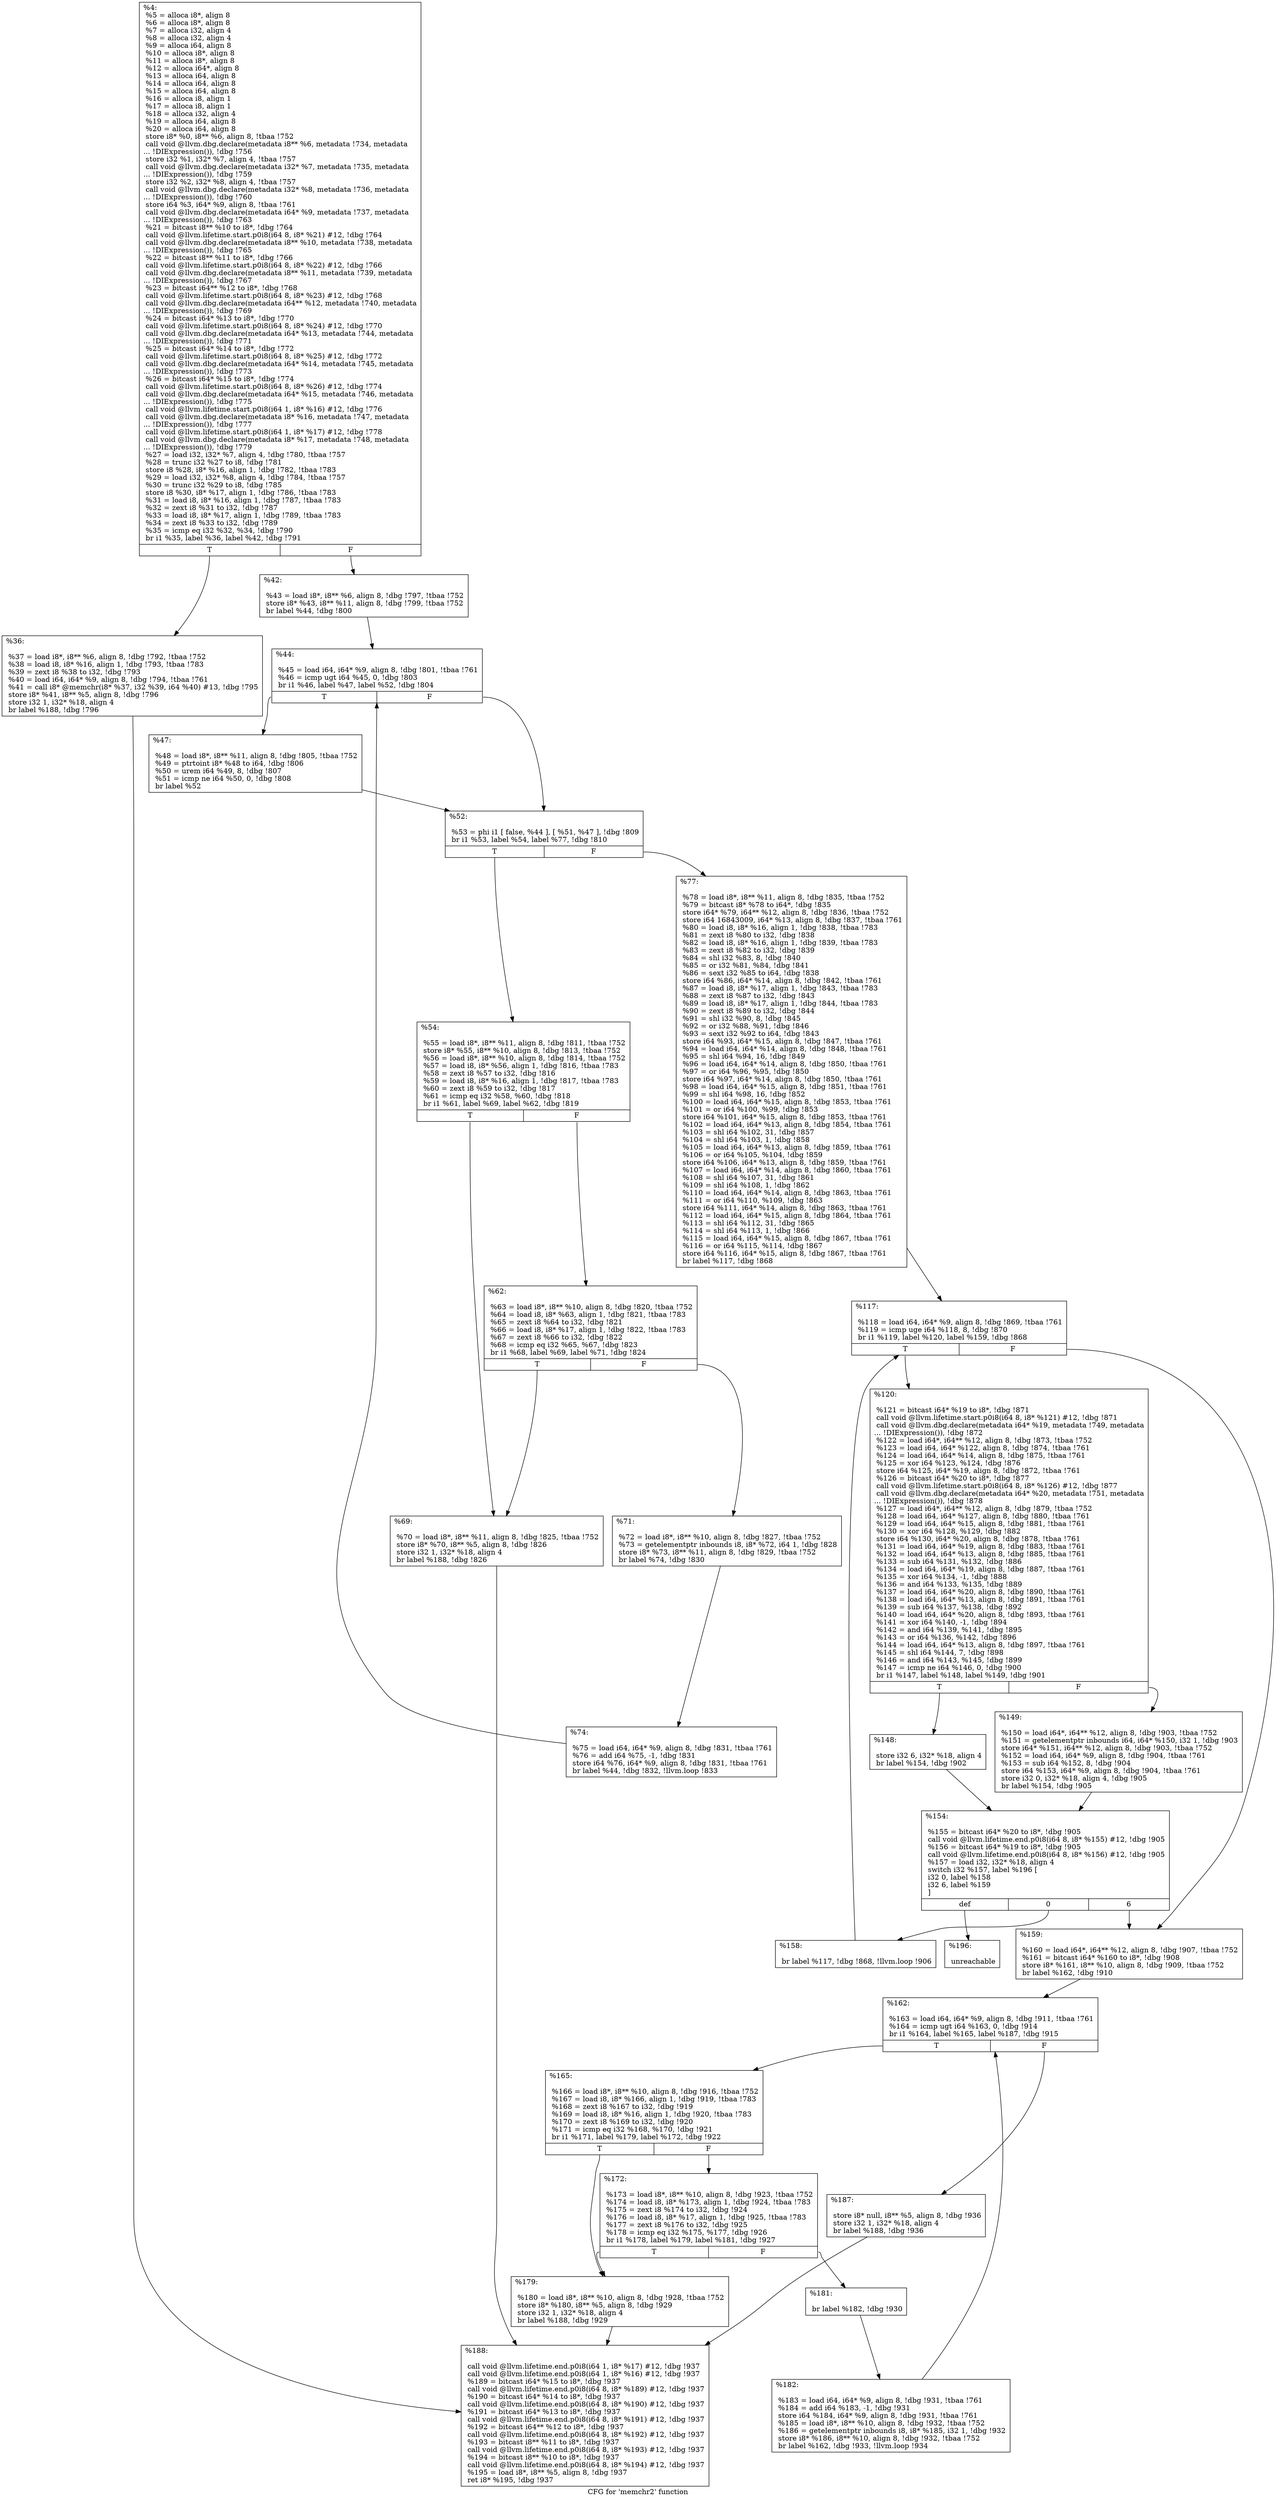 digraph "CFG for 'memchr2' function" {
	label="CFG for 'memchr2' function";

	Node0x24f7870 [shape=record,label="{%4:\l  %5 = alloca i8*, align 8\l  %6 = alloca i8*, align 8\l  %7 = alloca i32, align 4\l  %8 = alloca i32, align 4\l  %9 = alloca i64, align 8\l  %10 = alloca i8*, align 8\l  %11 = alloca i8*, align 8\l  %12 = alloca i64*, align 8\l  %13 = alloca i64, align 8\l  %14 = alloca i64, align 8\l  %15 = alloca i64, align 8\l  %16 = alloca i8, align 1\l  %17 = alloca i8, align 1\l  %18 = alloca i32, align 4\l  %19 = alloca i64, align 8\l  %20 = alloca i64, align 8\l  store i8* %0, i8** %6, align 8, !tbaa !752\l  call void @llvm.dbg.declare(metadata i8** %6, metadata !734, metadata\l... !DIExpression()), !dbg !756\l  store i32 %1, i32* %7, align 4, !tbaa !757\l  call void @llvm.dbg.declare(metadata i32* %7, metadata !735, metadata\l... !DIExpression()), !dbg !759\l  store i32 %2, i32* %8, align 4, !tbaa !757\l  call void @llvm.dbg.declare(metadata i32* %8, metadata !736, metadata\l... !DIExpression()), !dbg !760\l  store i64 %3, i64* %9, align 8, !tbaa !761\l  call void @llvm.dbg.declare(metadata i64* %9, metadata !737, metadata\l... !DIExpression()), !dbg !763\l  %21 = bitcast i8** %10 to i8*, !dbg !764\l  call void @llvm.lifetime.start.p0i8(i64 8, i8* %21) #12, !dbg !764\l  call void @llvm.dbg.declare(metadata i8** %10, metadata !738, metadata\l... !DIExpression()), !dbg !765\l  %22 = bitcast i8** %11 to i8*, !dbg !766\l  call void @llvm.lifetime.start.p0i8(i64 8, i8* %22) #12, !dbg !766\l  call void @llvm.dbg.declare(metadata i8** %11, metadata !739, metadata\l... !DIExpression()), !dbg !767\l  %23 = bitcast i64** %12 to i8*, !dbg !768\l  call void @llvm.lifetime.start.p0i8(i64 8, i8* %23) #12, !dbg !768\l  call void @llvm.dbg.declare(metadata i64** %12, metadata !740, metadata\l... !DIExpression()), !dbg !769\l  %24 = bitcast i64* %13 to i8*, !dbg !770\l  call void @llvm.lifetime.start.p0i8(i64 8, i8* %24) #12, !dbg !770\l  call void @llvm.dbg.declare(metadata i64* %13, metadata !744, metadata\l... !DIExpression()), !dbg !771\l  %25 = bitcast i64* %14 to i8*, !dbg !772\l  call void @llvm.lifetime.start.p0i8(i64 8, i8* %25) #12, !dbg !772\l  call void @llvm.dbg.declare(metadata i64* %14, metadata !745, metadata\l... !DIExpression()), !dbg !773\l  %26 = bitcast i64* %15 to i8*, !dbg !774\l  call void @llvm.lifetime.start.p0i8(i64 8, i8* %26) #12, !dbg !774\l  call void @llvm.dbg.declare(metadata i64* %15, metadata !746, metadata\l... !DIExpression()), !dbg !775\l  call void @llvm.lifetime.start.p0i8(i64 1, i8* %16) #12, !dbg !776\l  call void @llvm.dbg.declare(metadata i8* %16, metadata !747, metadata\l... !DIExpression()), !dbg !777\l  call void @llvm.lifetime.start.p0i8(i64 1, i8* %17) #12, !dbg !778\l  call void @llvm.dbg.declare(metadata i8* %17, metadata !748, metadata\l... !DIExpression()), !dbg !779\l  %27 = load i32, i32* %7, align 4, !dbg !780, !tbaa !757\l  %28 = trunc i32 %27 to i8, !dbg !781\l  store i8 %28, i8* %16, align 1, !dbg !782, !tbaa !783\l  %29 = load i32, i32* %8, align 4, !dbg !784, !tbaa !757\l  %30 = trunc i32 %29 to i8, !dbg !785\l  store i8 %30, i8* %17, align 1, !dbg !786, !tbaa !783\l  %31 = load i8, i8* %16, align 1, !dbg !787, !tbaa !783\l  %32 = zext i8 %31 to i32, !dbg !787\l  %33 = load i8, i8* %17, align 1, !dbg !789, !tbaa !783\l  %34 = zext i8 %33 to i32, !dbg !789\l  %35 = icmp eq i32 %32, %34, !dbg !790\l  br i1 %35, label %36, label %42, !dbg !791\l|{<s0>T|<s1>F}}"];
	Node0x24f7870:s0 -> Node0x24f7970;
	Node0x24f7870:s1 -> Node0x24f79c0;
	Node0x24f7970 [shape=record,label="{%36:\l\l  %37 = load i8*, i8** %6, align 8, !dbg !792, !tbaa !752\l  %38 = load i8, i8* %16, align 1, !dbg !793, !tbaa !783\l  %39 = zext i8 %38 to i32, !dbg !793\l  %40 = load i64, i64* %9, align 8, !dbg !794, !tbaa !761\l  %41 = call i8* @memchr(i8* %37, i32 %39, i64 %40) #13, !dbg !795\l  store i8* %41, i8** %5, align 8, !dbg !796\l  store i32 1, i32* %18, align 4\l  br label %188, !dbg !796\l}"];
	Node0x24f7970 -> Node0x24f8140;
	Node0x24f79c0 [shape=record,label="{%42:\l\l  %43 = load i8*, i8** %6, align 8, !dbg !797, !tbaa !752\l  store i8* %43, i8** %11, align 8, !dbg !799, !tbaa !752\l  br label %44, !dbg !800\l}"];
	Node0x24f79c0 -> Node0x24f7a10;
	Node0x24f7a10 [shape=record,label="{%44:\l\l  %45 = load i64, i64* %9, align 8, !dbg !801, !tbaa !761\l  %46 = icmp ugt i64 %45, 0, !dbg !803\l  br i1 %46, label %47, label %52, !dbg !804\l|{<s0>T|<s1>F}}"];
	Node0x24f7a10:s0 -> Node0x24f7a60;
	Node0x24f7a10:s1 -> Node0x24f7ab0;
	Node0x24f7a60 [shape=record,label="{%47:\l\l  %48 = load i8*, i8** %11, align 8, !dbg !805, !tbaa !752\l  %49 = ptrtoint i8* %48 to i64, !dbg !806\l  %50 = urem i64 %49, 8, !dbg !807\l  %51 = icmp ne i64 %50, 0, !dbg !808\l  br label %52\l}"];
	Node0x24f7a60 -> Node0x24f7ab0;
	Node0x24f7ab0 [shape=record,label="{%52:\l\l  %53 = phi i1 [ false, %44 ], [ %51, %47 ], !dbg !809\l  br i1 %53, label %54, label %77, !dbg !810\l|{<s0>T|<s1>F}}"];
	Node0x24f7ab0:s0 -> Node0x24f7b00;
	Node0x24f7ab0:s1 -> Node0x24f7c90;
	Node0x24f7b00 [shape=record,label="{%54:\l\l  %55 = load i8*, i8** %11, align 8, !dbg !811, !tbaa !752\l  store i8* %55, i8** %10, align 8, !dbg !813, !tbaa !752\l  %56 = load i8*, i8** %10, align 8, !dbg !814, !tbaa !752\l  %57 = load i8, i8* %56, align 1, !dbg !816, !tbaa !783\l  %58 = zext i8 %57 to i32, !dbg !816\l  %59 = load i8, i8* %16, align 1, !dbg !817, !tbaa !783\l  %60 = zext i8 %59 to i32, !dbg !817\l  %61 = icmp eq i32 %58, %60, !dbg !818\l  br i1 %61, label %69, label %62, !dbg !819\l|{<s0>T|<s1>F}}"];
	Node0x24f7b00:s0 -> Node0x24f7ba0;
	Node0x24f7b00:s1 -> Node0x24f7b50;
	Node0x24f7b50 [shape=record,label="{%62:\l\l  %63 = load i8*, i8** %10, align 8, !dbg !820, !tbaa !752\l  %64 = load i8, i8* %63, align 1, !dbg !821, !tbaa !783\l  %65 = zext i8 %64 to i32, !dbg !821\l  %66 = load i8, i8* %17, align 1, !dbg !822, !tbaa !783\l  %67 = zext i8 %66 to i32, !dbg !822\l  %68 = icmp eq i32 %65, %67, !dbg !823\l  br i1 %68, label %69, label %71, !dbg !824\l|{<s0>T|<s1>F}}"];
	Node0x24f7b50:s0 -> Node0x24f7ba0;
	Node0x24f7b50:s1 -> Node0x24f7bf0;
	Node0x24f7ba0 [shape=record,label="{%69:\l\l  %70 = load i8*, i8** %11, align 8, !dbg !825, !tbaa !752\l  store i8* %70, i8** %5, align 8, !dbg !826\l  store i32 1, i32* %18, align 4\l  br label %188, !dbg !826\l}"];
	Node0x24f7ba0 -> Node0x24f8140;
	Node0x24f7bf0 [shape=record,label="{%71:\l\l  %72 = load i8*, i8** %10, align 8, !dbg !827, !tbaa !752\l  %73 = getelementptr inbounds i8, i8* %72, i64 1, !dbg !828\l  store i8* %73, i8** %11, align 8, !dbg !829, !tbaa !752\l  br label %74, !dbg !830\l}"];
	Node0x24f7bf0 -> Node0x24f7c40;
	Node0x24f7c40 [shape=record,label="{%74:\l\l  %75 = load i64, i64* %9, align 8, !dbg !831, !tbaa !761\l  %76 = add i64 %75, -1, !dbg !831\l  store i64 %76, i64* %9, align 8, !dbg !831, !tbaa !761\l  br label %44, !dbg !832, !llvm.loop !833\l}"];
	Node0x24f7c40 -> Node0x24f7a10;
	Node0x24f7c90 [shape=record,label="{%77:\l\l  %78 = load i8*, i8** %11, align 8, !dbg !835, !tbaa !752\l  %79 = bitcast i8* %78 to i64*, !dbg !835\l  store i64* %79, i64** %12, align 8, !dbg !836, !tbaa !752\l  store i64 16843009, i64* %13, align 8, !dbg !837, !tbaa !761\l  %80 = load i8, i8* %16, align 1, !dbg !838, !tbaa !783\l  %81 = zext i8 %80 to i32, !dbg !838\l  %82 = load i8, i8* %16, align 1, !dbg !839, !tbaa !783\l  %83 = zext i8 %82 to i32, !dbg !839\l  %84 = shl i32 %83, 8, !dbg !840\l  %85 = or i32 %81, %84, !dbg !841\l  %86 = sext i32 %85 to i64, !dbg !838\l  store i64 %86, i64* %14, align 8, !dbg !842, !tbaa !761\l  %87 = load i8, i8* %17, align 1, !dbg !843, !tbaa !783\l  %88 = zext i8 %87 to i32, !dbg !843\l  %89 = load i8, i8* %17, align 1, !dbg !844, !tbaa !783\l  %90 = zext i8 %89 to i32, !dbg !844\l  %91 = shl i32 %90, 8, !dbg !845\l  %92 = or i32 %88, %91, !dbg !846\l  %93 = sext i32 %92 to i64, !dbg !843\l  store i64 %93, i64* %15, align 8, !dbg !847, !tbaa !761\l  %94 = load i64, i64* %14, align 8, !dbg !848, !tbaa !761\l  %95 = shl i64 %94, 16, !dbg !849\l  %96 = load i64, i64* %14, align 8, !dbg !850, !tbaa !761\l  %97 = or i64 %96, %95, !dbg !850\l  store i64 %97, i64* %14, align 8, !dbg !850, !tbaa !761\l  %98 = load i64, i64* %15, align 8, !dbg !851, !tbaa !761\l  %99 = shl i64 %98, 16, !dbg !852\l  %100 = load i64, i64* %15, align 8, !dbg !853, !tbaa !761\l  %101 = or i64 %100, %99, !dbg !853\l  store i64 %101, i64* %15, align 8, !dbg !853, !tbaa !761\l  %102 = load i64, i64* %13, align 8, !dbg !854, !tbaa !761\l  %103 = shl i64 %102, 31, !dbg !857\l  %104 = shl i64 %103, 1, !dbg !858\l  %105 = load i64, i64* %13, align 8, !dbg !859, !tbaa !761\l  %106 = or i64 %105, %104, !dbg !859\l  store i64 %106, i64* %13, align 8, !dbg !859, !tbaa !761\l  %107 = load i64, i64* %14, align 8, !dbg !860, !tbaa !761\l  %108 = shl i64 %107, 31, !dbg !861\l  %109 = shl i64 %108, 1, !dbg !862\l  %110 = load i64, i64* %14, align 8, !dbg !863, !tbaa !761\l  %111 = or i64 %110, %109, !dbg !863\l  store i64 %111, i64* %14, align 8, !dbg !863, !tbaa !761\l  %112 = load i64, i64* %15, align 8, !dbg !864, !tbaa !761\l  %113 = shl i64 %112, 31, !dbg !865\l  %114 = shl i64 %113, 1, !dbg !866\l  %115 = load i64, i64* %15, align 8, !dbg !867, !tbaa !761\l  %116 = or i64 %115, %114, !dbg !867\l  store i64 %116, i64* %15, align 8, !dbg !867, !tbaa !761\l  br label %117, !dbg !868\l}"];
	Node0x24f7c90 -> Node0x24f7ce0;
	Node0x24f7ce0 [shape=record,label="{%117:\l\l  %118 = load i64, i64* %9, align 8, !dbg !869, !tbaa !761\l  %119 = icmp uge i64 %118, 8, !dbg !870\l  br i1 %119, label %120, label %159, !dbg !868\l|{<s0>T|<s1>F}}"];
	Node0x24f7ce0:s0 -> Node0x24f7d30;
	Node0x24f7ce0:s1 -> Node0x24f7ec0;
	Node0x24f7d30 [shape=record,label="{%120:\l\l  %121 = bitcast i64* %19 to i8*, !dbg !871\l  call void @llvm.lifetime.start.p0i8(i64 8, i8* %121) #12, !dbg !871\l  call void @llvm.dbg.declare(metadata i64* %19, metadata !749, metadata\l... !DIExpression()), !dbg !872\l  %122 = load i64*, i64** %12, align 8, !dbg !873, !tbaa !752\l  %123 = load i64, i64* %122, align 8, !dbg !874, !tbaa !761\l  %124 = load i64, i64* %14, align 8, !dbg !875, !tbaa !761\l  %125 = xor i64 %123, %124, !dbg !876\l  store i64 %125, i64* %19, align 8, !dbg !872, !tbaa !761\l  %126 = bitcast i64* %20 to i8*, !dbg !877\l  call void @llvm.lifetime.start.p0i8(i64 8, i8* %126) #12, !dbg !877\l  call void @llvm.dbg.declare(metadata i64* %20, metadata !751, metadata\l... !DIExpression()), !dbg !878\l  %127 = load i64*, i64** %12, align 8, !dbg !879, !tbaa !752\l  %128 = load i64, i64* %127, align 8, !dbg !880, !tbaa !761\l  %129 = load i64, i64* %15, align 8, !dbg !881, !tbaa !761\l  %130 = xor i64 %128, %129, !dbg !882\l  store i64 %130, i64* %20, align 8, !dbg !878, !tbaa !761\l  %131 = load i64, i64* %19, align 8, !dbg !883, !tbaa !761\l  %132 = load i64, i64* %13, align 8, !dbg !885, !tbaa !761\l  %133 = sub i64 %131, %132, !dbg !886\l  %134 = load i64, i64* %19, align 8, !dbg !887, !tbaa !761\l  %135 = xor i64 %134, -1, !dbg !888\l  %136 = and i64 %133, %135, !dbg !889\l  %137 = load i64, i64* %20, align 8, !dbg !890, !tbaa !761\l  %138 = load i64, i64* %13, align 8, !dbg !891, !tbaa !761\l  %139 = sub i64 %137, %138, !dbg !892\l  %140 = load i64, i64* %20, align 8, !dbg !893, !tbaa !761\l  %141 = xor i64 %140, -1, !dbg !894\l  %142 = and i64 %139, %141, !dbg !895\l  %143 = or i64 %136, %142, !dbg !896\l  %144 = load i64, i64* %13, align 8, !dbg !897, !tbaa !761\l  %145 = shl i64 %144, 7, !dbg !898\l  %146 = and i64 %143, %145, !dbg !899\l  %147 = icmp ne i64 %146, 0, !dbg !900\l  br i1 %147, label %148, label %149, !dbg !901\l|{<s0>T|<s1>F}}"];
	Node0x24f7d30:s0 -> Node0x24f7d80;
	Node0x24f7d30:s1 -> Node0x24f7dd0;
	Node0x24f7d80 [shape=record,label="{%148:\l\l  store i32 6, i32* %18, align 4\l  br label %154, !dbg !902\l}"];
	Node0x24f7d80 -> Node0x24f7e20;
	Node0x24f7dd0 [shape=record,label="{%149:\l\l  %150 = load i64*, i64** %12, align 8, !dbg !903, !tbaa !752\l  %151 = getelementptr inbounds i64, i64* %150, i32 1, !dbg !903\l  store i64* %151, i64** %12, align 8, !dbg !903, !tbaa !752\l  %152 = load i64, i64* %9, align 8, !dbg !904, !tbaa !761\l  %153 = sub i64 %152, 8, !dbg !904\l  store i64 %153, i64* %9, align 8, !dbg !904, !tbaa !761\l  store i32 0, i32* %18, align 4, !dbg !905\l  br label %154, !dbg !905\l}"];
	Node0x24f7dd0 -> Node0x24f7e20;
	Node0x24f7e20 [shape=record,label="{%154:\l\l  %155 = bitcast i64* %20 to i8*, !dbg !905\l  call void @llvm.lifetime.end.p0i8(i64 8, i8* %155) #12, !dbg !905\l  %156 = bitcast i64* %19 to i8*, !dbg !905\l  call void @llvm.lifetime.end.p0i8(i64 8, i8* %156) #12, !dbg !905\l  %157 = load i32, i32* %18, align 4\l  switch i32 %157, label %196 [\l    i32 0, label %158\l    i32 6, label %159\l  ]\l|{<s0>def|<s1>0|<s2>6}}"];
	Node0x24f7e20:s0 -> Node0x24f8190;
	Node0x24f7e20:s1 -> Node0x24f7e70;
	Node0x24f7e20:s2 -> Node0x24f7ec0;
	Node0x24f7e70 [shape=record,label="{%158:\l\l  br label %117, !dbg !868, !llvm.loop !906\l}"];
	Node0x24f7e70 -> Node0x24f7ce0;
	Node0x24f7ec0 [shape=record,label="{%159:\l\l  %160 = load i64*, i64** %12, align 8, !dbg !907, !tbaa !752\l  %161 = bitcast i64* %160 to i8*, !dbg !908\l  store i8* %161, i8** %10, align 8, !dbg !909, !tbaa !752\l  br label %162, !dbg !910\l}"];
	Node0x24f7ec0 -> Node0x24f7f10;
	Node0x24f7f10 [shape=record,label="{%162:\l\l  %163 = load i64, i64* %9, align 8, !dbg !911, !tbaa !761\l  %164 = icmp ugt i64 %163, 0, !dbg !914\l  br i1 %164, label %165, label %187, !dbg !915\l|{<s0>T|<s1>F}}"];
	Node0x24f7f10:s0 -> Node0x24f7f60;
	Node0x24f7f10:s1 -> Node0x24f80f0;
	Node0x24f7f60 [shape=record,label="{%165:\l\l  %166 = load i8*, i8** %10, align 8, !dbg !916, !tbaa !752\l  %167 = load i8, i8* %166, align 1, !dbg !919, !tbaa !783\l  %168 = zext i8 %167 to i32, !dbg !919\l  %169 = load i8, i8* %16, align 1, !dbg !920, !tbaa !783\l  %170 = zext i8 %169 to i32, !dbg !920\l  %171 = icmp eq i32 %168, %170, !dbg !921\l  br i1 %171, label %179, label %172, !dbg !922\l|{<s0>T|<s1>F}}"];
	Node0x24f7f60:s0 -> Node0x24f8000;
	Node0x24f7f60:s1 -> Node0x24f7fb0;
	Node0x24f7fb0 [shape=record,label="{%172:\l\l  %173 = load i8*, i8** %10, align 8, !dbg !923, !tbaa !752\l  %174 = load i8, i8* %173, align 1, !dbg !924, !tbaa !783\l  %175 = zext i8 %174 to i32, !dbg !924\l  %176 = load i8, i8* %17, align 1, !dbg !925, !tbaa !783\l  %177 = zext i8 %176 to i32, !dbg !925\l  %178 = icmp eq i32 %175, %177, !dbg !926\l  br i1 %178, label %179, label %181, !dbg !927\l|{<s0>T|<s1>F}}"];
	Node0x24f7fb0:s0 -> Node0x24f8000;
	Node0x24f7fb0:s1 -> Node0x24f8050;
	Node0x24f8000 [shape=record,label="{%179:\l\l  %180 = load i8*, i8** %10, align 8, !dbg !928, !tbaa !752\l  store i8* %180, i8** %5, align 8, !dbg !929\l  store i32 1, i32* %18, align 4\l  br label %188, !dbg !929\l}"];
	Node0x24f8000 -> Node0x24f8140;
	Node0x24f8050 [shape=record,label="{%181:\l\l  br label %182, !dbg !930\l}"];
	Node0x24f8050 -> Node0x24f80a0;
	Node0x24f80a0 [shape=record,label="{%182:\l\l  %183 = load i64, i64* %9, align 8, !dbg !931, !tbaa !761\l  %184 = add i64 %183, -1, !dbg !931\l  store i64 %184, i64* %9, align 8, !dbg !931, !tbaa !761\l  %185 = load i8*, i8** %10, align 8, !dbg !932, !tbaa !752\l  %186 = getelementptr inbounds i8, i8* %185, i32 1, !dbg !932\l  store i8* %186, i8** %10, align 8, !dbg !932, !tbaa !752\l  br label %162, !dbg !933, !llvm.loop !934\l}"];
	Node0x24f80a0 -> Node0x24f7f10;
	Node0x24f80f0 [shape=record,label="{%187:\l\l  store i8* null, i8** %5, align 8, !dbg !936\l  store i32 1, i32* %18, align 4\l  br label %188, !dbg !936\l}"];
	Node0x24f80f0 -> Node0x24f8140;
	Node0x24f8140 [shape=record,label="{%188:\l\l  call void @llvm.lifetime.end.p0i8(i64 1, i8* %17) #12, !dbg !937\l  call void @llvm.lifetime.end.p0i8(i64 1, i8* %16) #12, !dbg !937\l  %189 = bitcast i64* %15 to i8*, !dbg !937\l  call void @llvm.lifetime.end.p0i8(i64 8, i8* %189) #12, !dbg !937\l  %190 = bitcast i64* %14 to i8*, !dbg !937\l  call void @llvm.lifetime.end.p0i8(i64 8, i8* %190) #12, !dbg !937\l  %191 = bitcast i64* %13 to i8*, !dbg !937\l  call void @llvm.lifetime.end.p0i8(i64 8, i8* %191) #12, !dbg !937\l  %192 = bitcast i64** %12 to i8*, !dbg !937\l  call void @llvm.lifetime.end.p0i8(i64 8, i8* %192) #12, !dbg !937\l  %193 = bitcast i8** %11 to i8*, !dbg !937\l  call void @llvm.lifetime.end.p0i8(i64 8, i8* %193) #12, !dbg !937\l  %194 = bitcast i8** %10 to i8*, !dbg !937\l  call void @llvm.lifetime.end.p0i8(i64 8, i8* %194) #12, !dbg !937\l  %195 = load i8*, i8** %5, align 8, !dbg !937\l  ret i8* %195, !dbg !937\l}"];
	Node0x24f8190 [shape=record,label="{%196:\l\l  unreachable\l}"];
}

